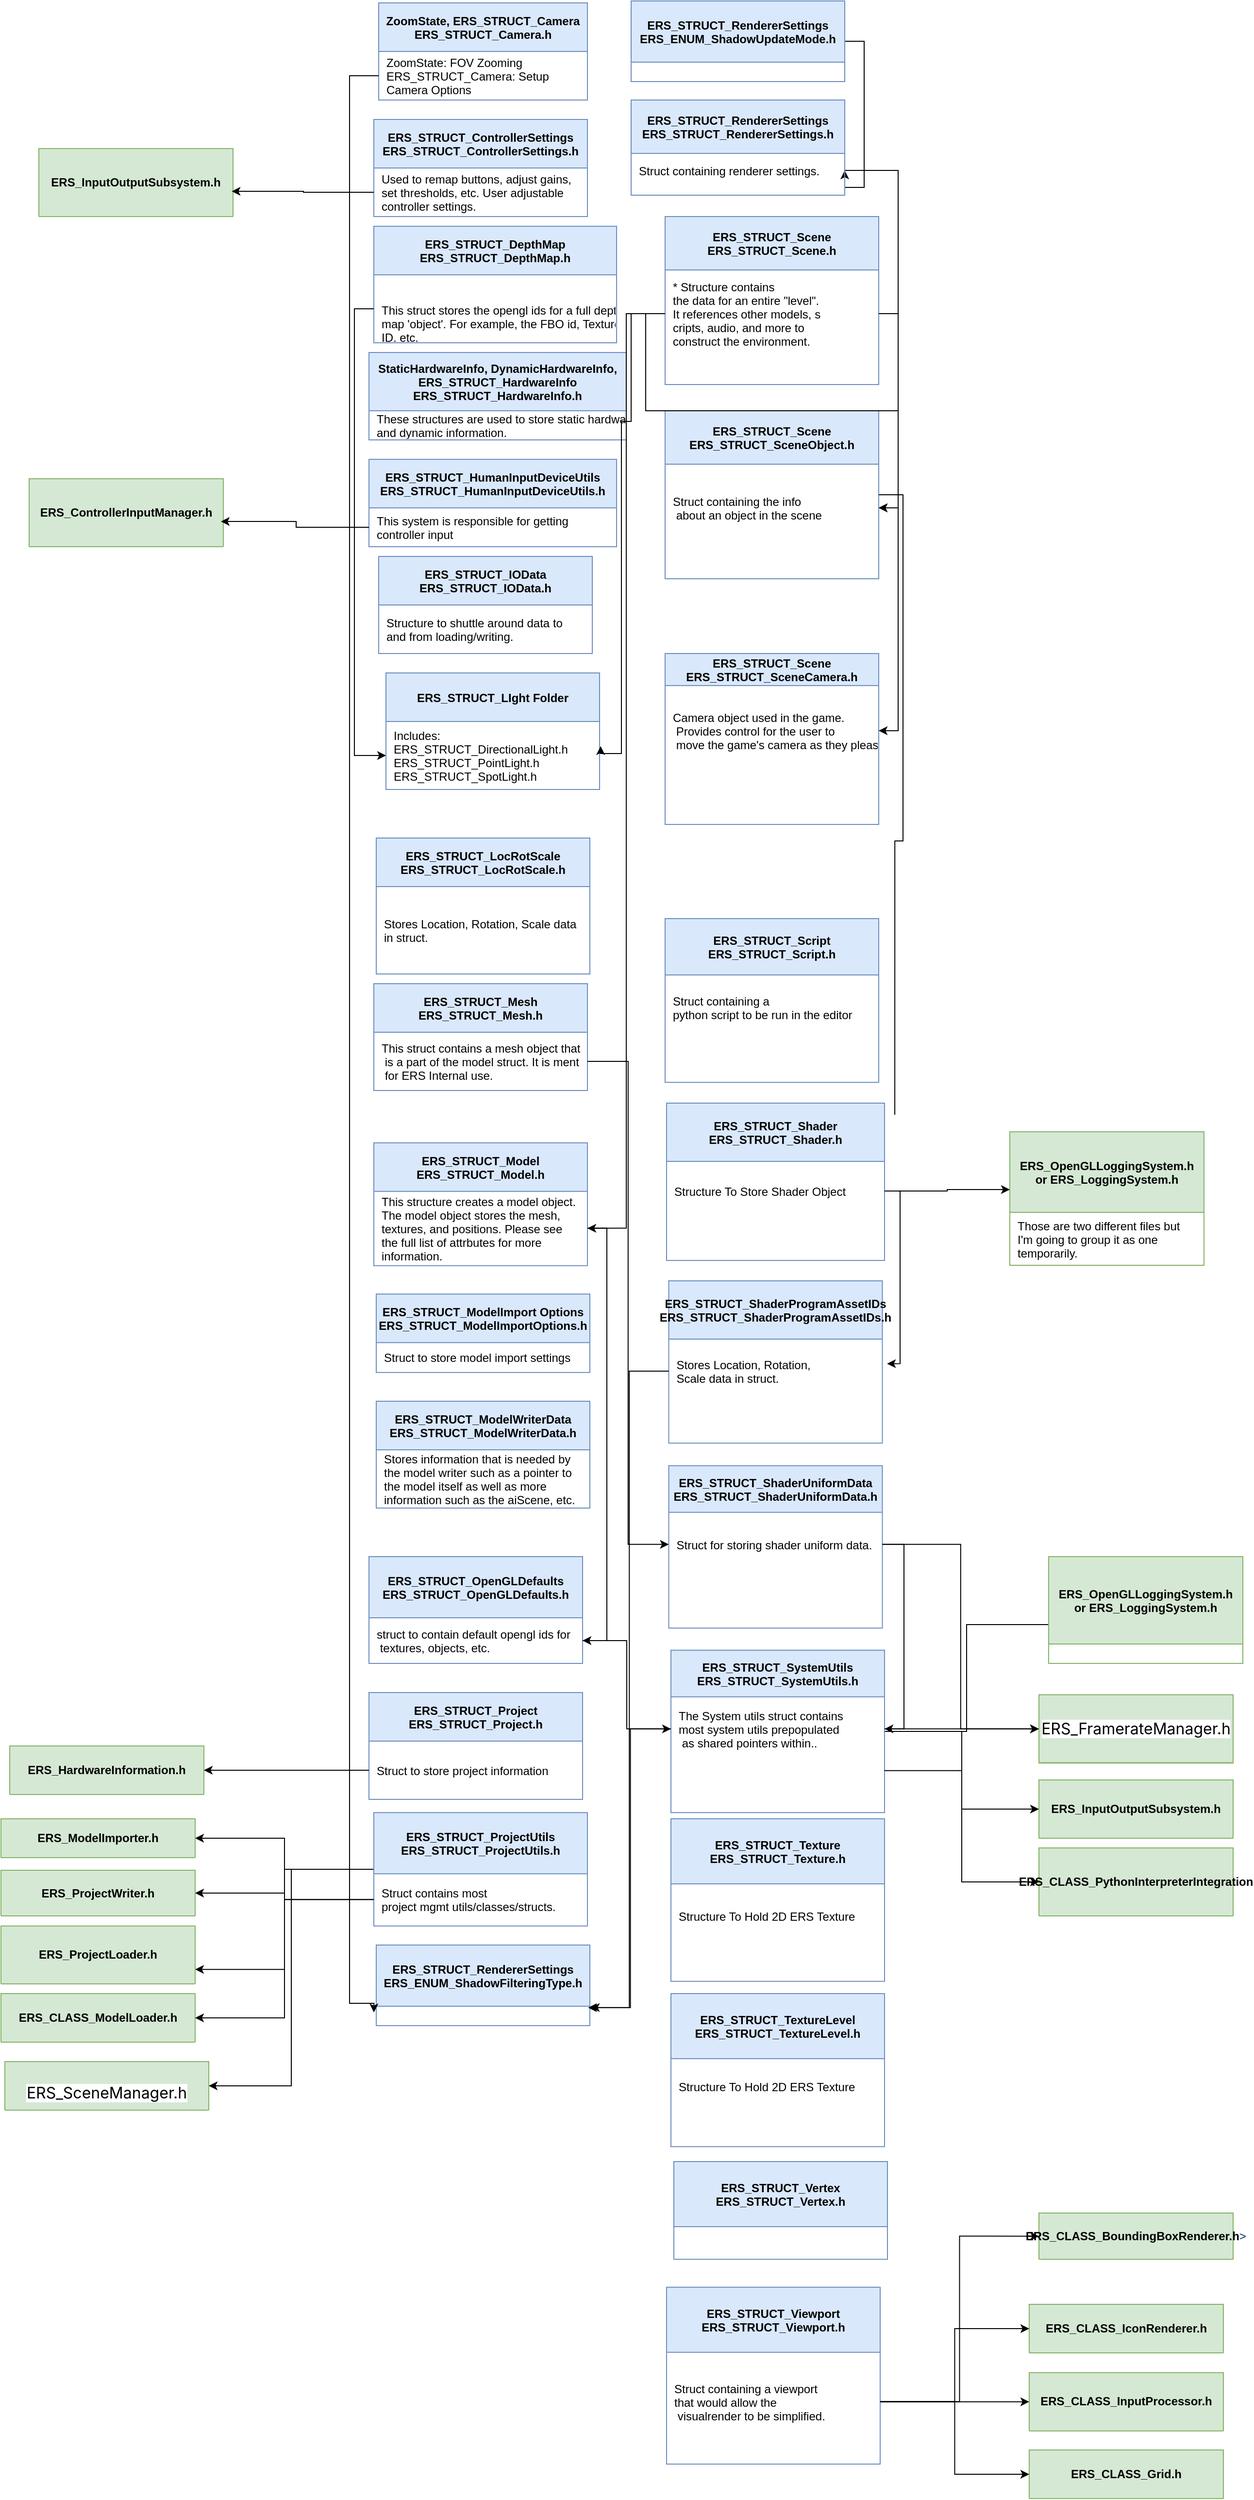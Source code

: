 <mxfile version="20.8.16" type="device"><diagram name="Page-1" id="VGOJX_Bo0TxKYr5jpKFx"><mxGraphModel dx="1186" dy="1518" grid="1" gridSize="10" guides="1" tooltips="1" connect="1" arrows="1" fold="1" page="1" pageScale="1" pageWidth="850" pageHeight="1100" math="0" shadow="0"><root><mxCell id="0"/><mxCell id="1" parent="0"/><mxCell id="Xf02ba70X_dI8t1nq5EF-1" value="ERS_STRUCT_DepthMap&#10;ERS_STRUCT_DepthMap.h" style="shape=table;startSize=50;container=1;collapsible=1;childLayout=tableLayout;fixedRows=1;rowLines=0;fontStyle=1;align=center;resizeLast=1;fillColor=#dae8fc;strokeColor=#6c8ebf;" vertex="1" parent="1"><mxGeometry x="1905" y="810" width="250" height="120" as="geometry"/></mxCell><mxCell id="Xf02ba70X_dI8t1nq5EF-2" value="" style="shape=partialRectangle;collapsible=0;dropTarget=0;pointerEvents=0;fillColor=none;points=[[0,0.5],[1,0.5]];portConstraint=eastwest;top=0;left=0;right=0;bottom=0;" vertex="1" parent="Xf02ba70X_dI8t1nq5EF-1"><mxGeometry y="50" width="250" height="70" as="geometry"/></mxCell><mxCell id="Xf02ba70X_dI8t1nq5EF-3" value="&#10;&#10;This struct stores the opengl ids for a full depth &#10;map 'object'. For example, the FBO id, Texture &#10;ID, etc. " style="shape=partialRectangle;overflow=hidden;connectable=0;fillColor=none;top=0;left=0;bottom=0;right=0;align=left;spacingLeft=6;" vertex="1" parent="Xf02ba70X_dI8t1nq5EF-2"><mxGeometry width="250" height="70" as="geometry"><mxRectangle width="250" height="70" as="alternateBounds"/></mxGeometry></mxCell><mxCell id="Xf02ba70X_dI8t1nq5EF-4" value="ERS_STRUCT_ControllerSettings&#10;ERS_STRUCT_ControllerSettings.h" style="shape=table;startSize=50;container=1;collapsible=1;childLayout=tableLayout;fixedRows=1;rowLines=0;fontStyle=1;align=center;resizeLast=1;fillColor=#dae8fc;strokeColor=#6c8ebf;" vertex="1" parent="1"><mxGeometry x="1905" y="700" width="220" height="100" as="geometry"/></mxCell><mxCell id="Xf02ba70X_dI8t1nq5EF-5" value="" style="shape=partialRectangle;collapsible=0;dropTarget=0;pointerEvents=0;fillColor=none;points=[[0,0.5],[1,0.5]];portConstraint=eastwest;top=0;left=0;right=0;bottom=0;" vertex="1" parent="Xf02ba70X_dI8t1nq5EF-4"><mxGeometry y="50" width="220" height="50" as="geometry"/></mxCell><mxCell id="Xf02ba70X_dI8t1nq5EF-6" value="Used to remap buttons, adjust gains, &#10;set thresholds, etc. User adjustable &#10;controller settings." style="shape=partialRectangle;overflow=hidden;connectable=0;fillColor=none;top=0;left=0;bottom=0;right=0;align=left;spacingLeft=6;" vertex="1" parent="Xf02ba70X_dI8t1nq5EF-5"><mxGeometry width="220" height="50" as="geometry"><mxRectangle width="220" height="50" as="alternateBounds"/></mxGeometry></mxCell><mxCell id="Xf02ba70X_dI8t1nq5EF-7" value="ZoomState, ERS_STRUCT_Camera&#10;ERS_STRUCT_Camera.h" style="shape=table;startSize=50;container=1;collapsible=1;childLayout=tableLayout;fixedRows=1;rowLines=0;fontStyle=1;align=center;resizeLast=1;fillColor=#dae8fc;strokeColor=#6c8ebf;" vertex="1" parent="1"><mxGeometry x="1910" y="580" width="215" height="100" as="geometry"/></mxCell><mxCell id="Xf02ba70X_dI8t1nq5EF-8" value="" style="shape=partialRectangle;collapsible=0;dropTarget=0;pointerEvents=0;fillColor=none;points=[[0,0.5],[1,0.5]];portConstraint=eastwest;top=0;left=0;right=0;bottom=0;" vertex="1" parent="Xf02ba70X_dI8t1nq5EF-7"><mxGeometry y="50" width="215" height="50" as="geometry"/></mxCell><mxCell id="Xf02ba70X_dI8t1nq5EF-9" value="ZoomState: FOV Zooming&#10;ERS_STRUCT_Camera: Setup &#10;Camera Options" style="shape=partialRectangle;overflow=hidden;connectable=0;fillColor=none;top=0;left=0;bottom=0;right=0;align=left;spacingLeft=6;" vertex="1" parent="Xf02ba70X_dI8t1nq5EF-8"><mxGeometry width="215" height="50" as="geometry"><mxRectangle width="215" height="50" as="alternateBounds"/></mxGeometry></mxCell><mxCell id="Xf02ba70X_dI8t1nq5EF-10" value="StaticHardwareInfo, DynamicHardwareInfo, &#10;ERS_STRUCT_HardwareInfo&#10;ERS_STRUCT_HardwareInfo.h" style="shape=table;startSize=60;container=1;collapsible=1;childLayout=tableLayout;fixedRows=1;rowLines=0;fontStyle=1;align=center;resizeLast=1;fillColor=#dae8fc;strokeColor=#6c8ebf;" vertex="1" parent="1"><mxGeometry x="1900" y="940" width="265" height="90" as="geometry"/></mxCell><mxCell id="Xf02ba70X_dI8t1nq5EF-11" value="" style="shape=partialRectangle;collapsible=0;dropTarget=0;pointerEvents=0;fillColor=none;points=[[0,0.5],[1,0.5]];portConstraint=eastwest;top=0;left=0;right=0;bottom=0;" vertex="1" parent="Xf02ba70X_dI8t1nq5EF-10"><mxGeometry y="60" width="265" height="30" as="geometry"/></mxCell><mxCell id="Xf02ba70X_dI8t1nq5EF-12" value="These structures are used to store static hardware &#10;and dynamic information." style="shape=partialRectangle;overflow=hidden;connectable=0;fillColor=none;top=0;left=0;bottom=0;right=0;align=left;spacingLeft=6;" vertex="1" parent="Xf02ba70X_dI8t1nq5EF-11"><mxGeometry width="265" height="30" as="geometry"><mxRectangle width="265" height="30" as="alternateBounds"/></mxGeometry></mxCell><mxCell id="Xf02ba70X_dI8t1nq5EF-13" value="ERS_STRUCT_HumanInputDeviceUtils&#10;ERS_STRUCT_HumanInputDeviceUtils.h" style="shape=table;startSize=50;container=1;collapsible=1;childLayout=tableLayout;fixedRows=1;rowLines=0;fontStyle=1;align=center;resizeLast=1;fillColor=#dae8fc;strokeColor=#6c8ebf;" vertex="1" parent="1"><mxGeometry x="1900" y="1050" width="255" height="90" as="geometry"/></mxCell><mxCell id="Xf02ba70X_dI8t1nq5EF-14" value="" style="shape=partialRectangle;collapsible=0;dropTarget=0;pointerEvents=0;fillColor=none;points=[[0,0.5],[1,0.5]];portConstraint=eastwest;top=0;left=0;right=0;bottom=0;" vertex="1" parent="Xf02ba70X_dI8t1nq5EF-13"><mxGeometry y="50" width="255" height="40" as="geometry"/></mxCell><mxCell id="Xf02ba70X_dI8t1nq5EF-15" value="This system is responsible for getting &#10;controller input" style="shape=partialRectangle;overflow=hidden;connectable=0;fillColor=none;top=0;left=0;bottom=0;right=0;align=left;spacingLeft=6;" vertex="1" parent="Xf02ba70X_dI8t1nq5EF-14"><mxGeometry width="255" height="40" as="geometry"><mxRectangle width="255" height="40" as="alternateBounds"/></mxGeometry></mxCell><mxCell id="Xf02ba70X_dI8t1nq5EF-16" value="ERS_STRUCT_IOData&#10;ERS_STRUCT_IOData.h" style="shape=table;startSize=50;container=1;collapsible=1;childLayout=tableLayout;fixedRows=1;rowLines=0;fontStyle=1;align=center;resizeLast=1;fillColor=#dae8fc;strokeColor=#6c8ebf;" vertex="1" parent="1"><mxGeometry x="1910" y="1150" width="220" height="100" as="geometry"/></mxCell><mxCell id="Xf02ba70X_dI8t1nq5EF-17" value="" style="shape=partialRectangle;collapsible=0;dropTarget=0;pointerEvents=0;fillColor=none;points=[[0,0.5],[1,0.5]];portConstraint=eastwest;top=0;left=0;right=0;bottom=0;" vertex="1" parent="Xf02ba70X_dI8t1nq5EF-16"><mxGeometry y="50" width="220" height="50" as="geometry"/></mxCell><mxCell id="Xf02ba70X_dI8t1nq5EF-18" value="Structure to shuttle around data to &#10;and from loading/writing." style="shape=partialRectangle;overflow=hidden;connectable=0;fillColor=none;top=0;left=0;bottom=0;right=0;align=left;spacingLeft=6;" vertex="1" parent="Xf02ba70X_dI8t1nq5EF-17"><mxGeometry width="220" height="50" as="geometry"><mxRectangle width="220" height="50" as="alternateBounds"/></mxGeometry></mxCell><mxCell id="Xf02ba70X_dI8t1nq5EF-19" value="ERS_STRUCT_LIght Folder" style="shape=table;startSize=50;container=1;collapsible=1;childLayout=tableLayout;fixedRows=1;rowLines=0;fontStyle=1;align=center;resizeLast=1;fillColor=#dae8fc;strokeColor=#6c8ebf;" vertex="1" parent="1"><mxGeometry x="1917.5" y="1270" width="220" height="120" as="geometry"/></mxCell><mxCell id="Xf02ba70X_dI8t1nq5EF-20" value="" style="shape=partialRectangle;collapsible=0;dropTarget=0;pointerEvents=0;fillColor=none;points=[[0,0.5],[1,0.5]];portConstraint=eastwest;top=0;left=0;right=0;bottom=0;" vertex="1" parent="Xf02ba70X_dI8t1nq5EF-19"><mxGeometry y="50" width="220" height="70" as="geometry"/></mxCell><mxCell id="Xf02ba70X_dI8t1nq5EF-21" value="Includes:&#10;ERS_STRUCT_DirectionalLight.h&#10;ERS_STRUCT_PointLight.h&#10;ERS_STRUCT_SpotLight.h" style="shape=partialRectangle;overflow=hidden;connectable=0;fillColor=none;top=0;left=0;bottom=0;right=0;align=left;spacingLeft=6;" vertex="1" parent="Xf02ba70X_dI8t1nq5EF-20"><mxGeometry width="220" height="70" as="geometry"><mxRectangle width="220" height="70" as="alternateBounds"/></mxGeometry></mxCell><mxCell id="Xf02ba70X_dI8t1nq5EF-22" value="ERS_STRUCT_LocRotScale&#10;ERS_STRUCT_LocRotScale.h" style="shape=table;startSize=50;container=1;collapsible=1;childLayout=tableLayout;fixedRows=1;rowLines=0;fontStyle=1;align=center;resizeLast=1;fillColor=#dae8fc;strokeColor=#6c8ebf;" vertex="1" parent="1"><mxGeometry x="1907.5" y="1440" width="220" height="140" as="geometry"/></mxCell><mxCell id="Xf02ba70X_dI8t1nq5EF-23" value="" style="shape=partialRectangle;collapsible=0;dropTarget=0;pointerEvents=0;fillColor=none;points=[[0,0.5],[1,0.5]];portConstraint=eastwest;top=0;left=0;right=0;bottom=0;" vertex="1" parent="Xf02ba70X_dI8t1nq5EF-22"><mxGeometry y="50" width="220" height="90" as="geometry"/></mxCell><mxCell id="Xf02ba70X_dI8t1nq5EF-24" value="Stores Location, Rotation, Scale data &#10;in struct." style="shape=partialRectangle;overflow=hidden;connectable=0;fillColor=none;top=0;left=0;bottom=0;right=0;align=left;spacingLeft=6;" vertex="1" parent="Xf02ba70X_dI8t1nq5EF-23"><mxGeometry width="220" height="90" as="geometry"><mxRectangle width="220" height="90" as="alternateBounds"/></mxGeometry></mxCell><mxCell id="Xf02ba70X_dI8t1nq5EF-25" value="ERS_STRUCT_Mesh&#10;ERS_STRUCT_Mesh.h" style="shape=table;startSize=50;container=1;collapsible=1;childLayout=tableLayout;fixedRows=1;rowLines=0;fontStyle=1;align=center;resizeLast=1;fillColor=#dae8fc;strokeColor=#6c8ebf;" vertex="1" parent="1"><mxGeometry x="1905" y="1590" width="220" height="110" as="geometry"/></mxCell><mxCell id="Xf02ba70X_dI8t1nq5EF-26" value="" style="shape=partialRectangle;collapsible=0;dropTarget=0;pointerEvents=0;fillColor=none;points=[[0,0.5],[1,0.5]];portConstraint=eastwest;top=0;left=0;right=0;bottom=0;" vertex="1" parent="Xf02ba70X_dI8t1nq5EF-25"><mxGeometry y="50" width="220" height="60" as="geometry"/></mxCell><mxCell id="Xf02ba70X_dI8t1nq5EF-27" value="This struct contains a mesh object that&#10; is a part of the model struct. It is ment&#10; for ERS Internal use." style="shape=partialRectangle;overflow=hidden;connectable=0;fillColor=none;top=0;left=0;bottom=0;right=0;align=left;spacingLeft=6;" vertex="1" parent="Xf02ba70X_dI8t1nq5EF-26"><mxGeometry width="220" height="60" as="geometry"><mxRectangle width="220" height="60" as="alternateBounds"/></mxGeometry></mxCell><mxCell id="Xf02ba70X_dI8t1nq5EF-28" value="ERS_STRUCT_Model&#10;ERS_STRUCT_Model.h" style="shape=table;startSize=50;container=1;collapsible=1;childLayout=tableLayout;fixedRows=1;rowLines=0;fontStyle=1;align=center;resizeLast=1;fillColor=#dae8fc;strokeColor=#6c8ebf;" vertex="1" parent="1"><mxGeometry x="1905" y="1753.83" width="220" height="126.507" as="geometry"/></mxCell><mxCell id="Xf02ba70X_dI8t1nq5EF-29" value="" style="shape=partialRectangle;collapsible=0;dropTarget=0;pointerEvents=0;fillColor=none;points=[[0,0.5],[1,0.5]];portConstraint=eastwest;top=0;left=0;right=0;bottom=0;" vertex="1" parent="Xf02ba70X_dI8t1nq5EF-28"><mxGeometry y="50" width="220" height="76" as="geometry"/></mxCell><mxCell id="Xf02ba70X_dI8t1nq5EF-30" value="This structure creates a model object. &#10;The model object stores the mesh, &#10;textures, and positions. Please see &#10;the full list of attrbutes for more &#10;information." style="shape=partialRectangle;overflow=hidden;connectable=0;fillColor=none;top=0;left=0;bottom=0;right=0;align=left;spacingLeft=6;" vertex="1" parent="Xf02ba70X_dI8t1nq5EF-29"><mxGeometry width="220" height="76" as="geometry"><mxRectangle width="220" height="76" as="alternateBounds"/></mxGeometry></mxCell><mxCell id="Xf02ba70X_dI8t1nq5EF-31" value="ERS_STRUCT_ModelImport Options&#10;ERS_STRUCT_ModelImportOptions.h" style="shape=table;startSize=50;container=1;collapsible=1;childLayout=tableLayout;fixedRows=1;rowLines=0;fontStyle=1;align=center;resizeLast=1;fillColor=#dae8fc;strokeColor=#6c8ebf;" vertex="1" parent="1"><mxGeometry x="1907.5" y="1909.58" width="220" height="80.84" as="geometry"/></mxCell><mxCell id="Xf02ba70X_dI8t1nq5EF-32" value="" style="shape=partialRectangle;collapsible=0;dropTarget=0;pointerEvents=0;fillColor=none;points=[[0,0.5],[1,0.5]];portConstraint=eastwest;top=0;left=0;right=0;bottom=0;" vertex="1" parent="Xf02ba70X_dI8t1nq5EF-31"><mxGeometry y="50" width="220" height="30" as="geometry"/></mxCell><mxCell id="Xf02ba70X_dI8t1nq5EF-33" value="Struct to store model import settings" style="shape=partialRectangle;overflow=hidden;connectable=0;fillColor=none;top=0;left=0;bottom=0;right=0;align=left;spacingLeft=6;" vertex="1" parent="Xf02ba70X_dI8t1nq5EF-32"><mxGeometry width="220" height="30" as="geometry"><mxRectangle width="220" height="30" as="alternateBounds"/></mxGeometry></mxCell><mxCell id="Xf02ba70X_dI8t1nq5EF-34" value="ERS_STRUCT_ModelWriterData&#10;ERS_STRUCT_ModelWriterData.h" style="shape=table;startSize=50;container=1;collapsible=1;childLayout=tableLayout;fixedRows=1;rowLines=0;fontStyle=1;align=center;resizeLast=1;fillColor=#dae8fc;strokeColor=#6c8ebf;" vertex="1" parent="1"><mxGeometry x="1907.5" y="2020" width="220" height="110" as="geometry"/></mxCell><mxCell id="Xf02ba70X_dI8t1nq5EF-35" value="" style="shape=partialRectangle;collapsible=0;dropTarget=0;pointerEvents=0;fillColor=none;points=[[0,0.5],[1,0.5]];portConstraint=eastwest;top=0;left=0;right=0;bottom=0;" vertex="1" parent="Xf02ba70X_dI8t1nq5EF-34"><mxGeometry y="50" width="220" height="60" as="geometry"/></mxCell><mxCell id="Xf02ba70X_dI8t1nq5EF-36" value="Stores information that is needed by &#10;the model writer such as a pointer to &#10;the model itself as well as more &#10;information such as the aiScene, etc." style="shape=partialRectangle;overflow=hidden;connectable=0;fillColor=none;top=0;left=0;bottom=0;right=0;align=left;spacingLeft=6;" vertex="1" parent="Xf02ba70X_dI8t1nq5EF-35"><mxGeometry width="220" height="60" as="geometry"><mxRectangle width="220" height="60" as="alternateBounds"/></mxGeometry></mxCell><mxCell id="Xf02ba70X_dI8t1nq5EF-37" value="ERS_STRUCT_OpenGLDefaults&#10;ERS_STRUCT_OpenGLDefaults.h" style="shape=table;startSize=63;container=1;collapsible=1;childLayout=tableLayout;fixedRows=1;rowLines=0;fontStyle=1;align=center;resizeLast=1;fillColor=#dae8fc;strokeColor=#6c8ebf;" vertex="1" parent="1"><mxGeometry x="1900" y="2180" width="220" height="110" as="geometry"/></mxCell><mxCell id="Xf02ba70X_dI8t1nq5EF-38" value="" style="shape=partialRectangle;collapsible=0;dropTarget=0;pointerEvents=0;fillColor=none;points=[[0,0.5],[1,0.5]];portConstraint=eastwest;top=0;left=0;right=0;bottom=0;" vertex="1" parent="Xf02ba70X_dI8t1nq5EF-37"><mxGeometry y="63" width="220" height="47" as="geometry"/></mxCell><mxCell id="Xf02ba70X_dI8t1nq5EF-39" value="struct to contain default opengl ids for&#10; textures, objects, etc." style="shape=partialRectangle;overflow=hidden;connectable=0;fillColor=none;top=0;left=0;bottom=0;right=0;align=left;spacingLeft=6;" vertex="1" parent="Xf02ba70X_dI8t1nq5EF-38"><mxGeometry width="220" height="47" as="geometry"><mxRectangle width="220" height="47" as="alternateBounds"/></mxGeometry></mxCell><mxCell id="Xf02ba70X_dI8t1nq5EF-40" value="ERS_STRUCT_Project&#10;ERS_STRUCT_Project.h" style="shape=table;startSize=50;container=1;collapsible=1;childLayout=tableLayout;fixedRows=1;rowLines=0;fontStyle=1;align=center;resizeLast=1;fillColor=#dae8fc;strokeColor=#6c8ebf;" vertex="1" parent="1"><mxGeometry x="1900" y="2320" width="220" height="110" as="geometry"/></mxCell><mxCell id="Xf02ba70X_dI8t1nq5EF-41" value="" style="shape=partialRectangle;collapsible=0;dropTarget=0;pointerEvents=0;fillColor=none;points=[[0,0.5],[1,0.5]];portConstraint=eastwest;top=0;left=0;right=0;bottom=0;" vertex="1" parent="Xf02ba70X_dI8t1nq5EF-40"><mxGeometry y="50" width="220" height="60" as="geometry"/></mxCell><mxCell id="Xf02ba70X_dI8t1nq5EF-42" value="Struct to store project information" style="shape=partialRectangle;overflow=hidden;connectable=0;fillColor=none;top=0;left=0;bottom=0;right=0;align=left;spacingLeft=6;" vertex="1" parent="Xf02ba70X_dI8t1nq5EF-41"><mxGeometry width="220" height="60" as="geometry"><mxRectangle width="220" height="60" as="alternateBounds"/></mxGeometry></mxCell><mxCell id="Xf02ba70X_dI8t1nq5EF-165" style="edgeStyle=orthogonalEdgeStyle;rounded=0;orthogonalLoop=1;jettySize=auto;html=1;entryX=1;entryY=0.5;entryDx=0;entryDy=0;" edge="1" parent="1" source="Xf02ba70X_dI8t1nq5EF-46" target="Xf02ba70X_dI8t1nq5EF-164"><mxGeometry relative="1" as="geometry"/></mxCell><mxCell id="Xf02ba70X_dI8t1nq5EF-177" style="edgeStyle=orthogonalEdgeStyle;rounded=0;orthogonalLoop=1;jettySize=auto;html=1;entryX=1;entryY=0.75;entryDx=0;entryDy=0;" edge="1" parent="1" source="Xf02ba70X_dI8t1nq5EF-46" target="Xf02ba70X_dI8t1nq5EF-176"><mxGeometry relative="1" as="geometry"/></mxCell><mxCell id="Xf02ba70X_dI8t1nq5EF-185" style="edgeStyle=orthogonalEdgeStyle;rounded=0;orthogonalLoop=1;jettySize=auto;html=1;entryX=1;entryY=0.5;entryDx=0;entryDy=0;" edge="1" parent="1" source="Xf02ba70X_dI8t1nq5EF-46" target="Xf02ba70X_dI8t1nq5EF-184"><mxGeometry relative="1" as="geometry"/></mxCell><mxCell id="Xf02ba70X_dI8t1nq5EF-46" value="ERS_STRUCT_ProjectUtils&#10;ERS_STRUCT_ProjectUtils.h" style="shape=table;startSize=63;container=1;collapsible=1;childLayout=tableLayout;fixedRows=1;rowLines=0;fontStyle=1;align=center;resizeLast=1;fillColor=#dae8fc;strokeColor=#6c8ebf;" vertex="1" parent="1"><mxGeometry x="1905" y="2443.59" width="220" height="116.82" as="geometry"/></mxCell><mxCell id="Xf02ba70X_dI8t1nq5EF-47" value="" style="shape=partialRectangle;collapsible=0;dropTarget=0;pointerEvents=0;fillColor=none;points=[[0,0.5],[1,0.5]];portConstraint=eastwest;top=0;left=0;right=0;bottom=0;" vertex="1" parent="Xf02ba70X_dI8t1nq5EF-46"><mxGeometry y="63" width="220" height="53" as="geometry"/></mxCell><mxCell id="Xf02ba70X_dI8t1nq5EF-48" value="Struct contains most &#10;project mgmt utils/classes/structs." style="shape=partialRectangle;overflow=hidden;connectable=0;fillColor=none;top=0;left=0;bottom=0;right=0;align=left;spacingLeft=6;" vertex="1" parent="Xf02ba70X_dI8t1nq5EF-47"><mxGeometry width="220" height="53" as="geometry"><mxRectangle width="220" height="53" as="alternateBounds"/></mxGeometry></mxCell><mxCell id="Xf02ba70X_dI8t1nq5EF-49" value="ERS_STRUCT_RendererSettings&#10;ERS_ENUM_ShadowFilteringType.h" style="shape=table;startSize=63;container=1;collapsible=1;childLayout=tableLayout;fixedRows=1;rowLines=0;fontStyle=1;align=center;resizeLast=1;fillColor=#dae8fc;strokeColor=#6c8ebf;" vertex="1" parent="1"><mxGeometry x="1907.5" y="2580" width="220" height="83" as="geometry"/></mxCell><mxCell id="Xf02ba70X_dI8t1nq5EF-50" value="" style="shape=partialRectangle;collapsible=0;dropTarget=0;pointerEvents=0;fillColor=none;points=[[0,0.5],[1,0.5]];portConstraint=eastwest;top=0;left=0;right=0;bottom=0;" vertex="1" parent="Xf02ba70X_dI8t1nq5EF-49"><mxGeometry y="63" width="220" height="20" as="geometry"/></mxCell><mxCell id="Xf02ba70X_dI8t1nq5EF-51" value="" style="shape=partialRectangle;overflow=hidden;connectable=0;fillColor=none;top=0;left=0;bottom=0;right=0;align=left;spacingLeft=6;" vertex="1" parent="Xf02ba70X_dI8t1nq5EF-50"><mxGeometry width="220" height="20" as="geometry"><mxRectangle width="220" height="20" as="alternateBounds"/></mxGeometry></mxCell><mxCell id="Xf02ba70X_dI8t1nq5EF-141" style="edgeStyle=orthogonalEdgeStyle;rounded=0;orthogonalLoop=1;jettySize=auto;html=1;entryX=1;entryY=0.5;entryDx=0;entryDy=0;" edge="1" parent="1" source="Xf02ba70X_dI8t1nq5EF-52" target="Xf02ba70X_dI8t1nq5EF-58"><mxGeometry relative="1" as="geometry"><Array as="points"><mxPoint x="2410" y="620"/><mxPoint x="2410" y="770"/><mxPoint x="2390" y="770"/></Array></mxGeometry></mxCell><mxCell id="Xf02ba70X_dI8t1nq5EF-52" value="ERS_STRUCT_RendererSettings&#10;ERS_ENUM_ShadowUpdateMode.h" style="shape=table;startSize=63;container=1;collapsible=1;childLayout=tableLayout;fixedRows=1;rowLines=0;fontStyle=1;align=center;resizeLast=1;fillColor=#dae8fc;strokeColor=#6c8ebf;" vertex="1" parent="1"><mxGeometry x="2170" y="578" width="220" height="83" as="geometry"/></mxCell><mxCell id="Xf02ba70X_dI8t1nq5EF-53" value="" style="shape=partialRectangle;collapsible=0;dropTarget=0;pointerEvents=0;fillColor=none;points=[[0,0.5],[1,0.5]];portConstraint=eastwest;top=0;left=0;right=0;bottom=0;" vertex="1" parent="Xf02ba70X_dI8t1nq5EF-52"><mxGeometry y="63" width="220" height="20" as="geometry"/></mxCell><mxCell id="Xf02ba70X_dI8t1nq5EF-54" value="" style="shape=partialRectangle;overflow=hidden;connectable=0;fillColor=none;top=0;left=0;bottom=0;right=0;align=left;spacingLeft=6;" vertex="1" parent="Xf02ba70X_dI8t1nq5EF-53"><mxGeometry width="220" height="20" as="geometry"><mxRectangle width="220" height="20" as="alternateBounds"/></mxGeometry></mxCell><mxCell id="Xf02ba70X_dI8t1nq5EF-57" value="ERS_STRUCT_RendererSettings&#10;ERS_STRUCT_RendererSettings.h" style="shape=table;startSize=55;container=1;collapsible=1;childLayout=tableLayout;fixedRows=1;rowLines=0;fontStyle=1;align=center;resizeLast=1;fillColor=#dae8fc;strokeColor=#6c8ebf;" vertex="1" parent="1"><mxGeometry x="2170" y="680" width="220" height="98" as="geometry"/></mxCell><mxCell id="Xf02ba70X_dI8t1nq5EF-58" value="" style="shape=partialRectangle;collapsible=0;dropTarget=0;pointerEvents=0;fillColor=none;points=[[0,0.5],[1,0.5]];portConstraint=eastwest;top=0;left=0;right=0;bottom=0;" vertex="1" parent="Xf02ba70X_dI8t1nq5EF-57"><mxGeometry y="55" width="220" height="35" as="geometry"/></mxCell><mxCell id="Xf02ba70X_dI8t1nq5EF-59" value="Struct containing renderer settings." style="shape=partialRectangle;overflow=hidden;connectable=0;fillColor=none;top=0;left=0;bottom=0;right=0;align=left;spacingLeft=6;" vertex="1" parent="Xf02ba70X_dI8t1nq5EF-58"><mxGeometry width="220" height="35" as="geometry"><mxRectangle width="220" height="35" as="alternateBounds"/></mxGeometry></mxCell><mxCell id="Xf02ba70X_dI8t1nq5EF-60" value="ERS_STRUCT_Scene&#10;ERS_STRUCT_Scene.h" style="shape=table;startSize=55;container=1;collapsible=1;childLayout=tableLayout;fixedRows=1;rowLines=0;fontStyle=1;align=center;resizeLast=1;fillColor=#dae8fc;strokeColor=#6c8ebf;" vertex="1" parent="1"><mxGeometry x="2205" y="800" width="220" height="173" as="geometry"/></mxCell><mxCell id="Xf02ba70X_dI8t1nq5EF-61" value="" style="shape=partialRectangle;collapsible=0;dropTarget=0;pointerEvents=0;fillColor=none;points=[[0,0.5],[1,0.5]];portConstraint=eastwest;top=0;left=0;right=0;bottom=0;" vertex="1" parent="Xf02ba70X_dI8t1nq5EF-60"><mxGeometry y="55" width="220" height="90" as="geometry"/></mxCell><mxCell id="Xf02ba70X_dI8t1nq5EF-62" value=" * Structure contains &#10;the data for an entire &quot;level&quot;. &#10;It references other models, s&#10;cripts, audio, and more to &#10;construct the environment." style="shape=partialRectangle;overflow=hidden;connectable=0;fillColor=none;top=0;left=0;bottom=0;right=0;align=left;spacingLeft=6;" vertex="1" parent="Xf02ba70X_dI8t1nq5EF-61"><mxGeometry width="220" height="90" as="geometry"><mxRectangle width="220" height="90" as="alternateBounds"/></mxGeometry></mxCell><mxCell id="Xf02ba70X_dI8t1nq5EF-63" value="" style="shape=partialRectangle;collapsible=0;dropTarget=0;pointerEvents=0;fillColor=none;points=[[0,0.5],[1,0.5]];portConstraint=eastwest;top=0;left=0;right=0;bottom=0;" vertex="1" parent="Xf02ba70X_dI8t1nq5EF-60"><mxGeometry y="145" width="220" height="20" as="geometry"/></mxCell><mxCell id="Xf02ba70X_dI8t1nq5EF-64" value="" style="shape=partialRectangle;overflow=hidden;connectable=0;fillColor=none;top=0;left=0;bottom=0;right=0;align=left;spacingLeft=6;" vertex="1" parent="Xf02ba70X_dI8t1nq5EF-63"><mxGeometry width="220" height="20" as="geometry"><mxRectangle width="220" height="20" as="alternateBounds"/></mxGeometry></mxCell><mxCell id="Xf02ba70X_dI8t1nq5EF-65" style="edgeStyle=orthogonalEdgeStyle;rounded=0;orthogonalLoop=1;jettySize=auto;html=1;entryX=1;entryY=0.5;entryDx=0;entryDy=0;" edge="1" parent="1" source="Xf02ba70X_dI8t1nq5EF-61" target="Xf02ba70X_dI8t1nq5EF-29"><mxGeometry relative="1" as="geometry"/></mxCell><mxCell id="Xf02ba70X_dI8t1nq5EF-66" style="edgeStyle=orthogonalEdgeStyle;rounded=0;orthogonalLoop=1;jettySize=auto;html=1;entryX=1.005;entryY=0.363;entryDx=0;entryDy=0;entryPerimeter=0;" edge="1" parent="1" source="Xf02ba70X_dI8t1nq5EF-61" target="Xf02ba70X_dI8t1nq5EF-20"><mxGeometry relative="1" as="geometry"><Array as="points"><mxPoint x="2170" y="900"/><mxPoint x="2170" y="1011"/><mxPoint x="2160" y="1011"/><mxPoint x="2160" y="1353"/><mxPoint x="2139" y="1353"/></Array></mxGeometry></mxCell><mxCell id="Xf02ba70X_dI8t1nq5EF-68" value="ERS_STRUCT_Scene&#10;ERS_STRUCT_SceneObject.h" style="shape=table;startSize=55;container=1;collapsible=1;childLayout=tableLayout;fixedRows=1;rowLines=0;fontStyle=1;align=center;resizeLast=1;fillColor=#dae8fc;strokeColor=#6c8ebf;" vertex="1" parent="1"><mxGeometry x="2205" y="1000" width="220" height="173" as="geometry"/></mxCell><mxCell id="Xf02ba70X_dI8t1nq5EF-69" value="" style="shape=partialRectangle;collapsible=0;dropTarget=0;pointerEvents=0;fillColor=none;points=[[0,0.5],[1,0.5]];portConstraint=eastwest;top=0;left=0;right=0;bottom=0;" vertex="1" parent="Xf02ba70X_dI8t1nq5EF-68"><mxGeometry y="55" width="220" height="90" as="geometry"/></mxCell><mxCell id="Xf02ba70X_dI8t1nq5EF-70" value="Struct containing the info&#10; about an object in the scene" style="shape=partialRectangle;overflow=hidden;connectable=0;fillColor=none;top=0;left=0;bottom=0;right=0;align=left;spacingLeft=6;" vertex="1" parent="Xf02ba70X_dI8t1nq5EF-69"><mxGeometry width="220" height="90" as="geometry"><mxRectangle width="220" height="90" as="alternateBounds"/></mxGeometry></mxCell><mxCell id="Xf02ba70X_dI8t1nq5EF-71" value="" style="shape=partialRectangle;collapsible=0;dropTarget=0;pointerEvents=0;fillColor=none;points=[[0,0.5],[1,0.5]];portConstraint=eastwest;top=0;left=0;right=0;bottom=0;" vertex="1" parent="Xf02ba70X_dI8t1nq5EF-68"><mxGeometry y="145" width="220" height="20" as="geometry"/></mxCell><mxCell id="Xf02ba70X_dI8t1nq5EF-72" value="" style="shape=partialRectangle;overflow=hidden;connectable=0;fillColor=none;top=0;left=0;bottom=0;right=0;align=left;spacingLeft=6;" vertex="1" parent="Xf02ba70X_dI8t1nq5EF-71"><mxGeometry width="220" height="20" as="geometry"><mxRectangle width="220" height="20" as="alternateBounds"/></mxGeometry></mxCell><mxCell id="Xf02ba70X_dI8t1nq5EF-73" style="edgeStyle=orthogonalEdgeStyle;rounded=0;orthogonalLoop=1;jettySize=auto;html=1;entryX=1;entryY=0.5;entryDx=0;entryDy=0;" edge="1" parent="1" source="Xf02ba70X_dI8t1nq5EF-61" target="Xf02ba70X_dI8t1nq5EF-69"><mxGeometry relative="1" as="geometry"/></mxCell><mxCell id="Xf02ba70X_dI8t1nq5EF-74" value="ERS_STRUCT_Scene&#10;ERS_STRUCT_SceneCamera.h" style="shape=table;startSize=33;container=1;collapsible=1;childLayout=tableLayout;fixedRows=1;rowLines=0;fontStyle=1;align=center;resizeLast=1;fillColor=#dae8fc;strokeColor=#6c8ebf;" vertex="1" parent="1"><mxGeometry x="2205" y="1250" width="220" height="176.0" as="geometry"/></mxCell><mxCell id="Xf02ba70X_dI8t1nq5EF-75" value="" style="shape=partialRectangle;collapsible=0;dropTarget=0;pointerEvents=0;fillColor=none;points=[[0,0.5],[1,0.5]];portConstraint=eastwest;top=0;left=0;right=0;bottom=0;" vertex="1" parent="Xf02ba70X_dI8t1nq5EF-74"><mxGeometry y="33" width="220" height="93" as="geometry"/></mxCell><mxCell id="Xf02ba70X_dI8t1nq5EF-76" value="Camera object used in the game.&#10; Provides control for the user to&#10; move the game's camera as they please." style="shape=partialRectangle;overflow=hidden;connectable=0;fillColor=none;top=0;left=0;bottom=0;right=0;align=left;spacingLeft=6;" vertex="1" parent="Xf02ba70X_dI8t1nq5EF-75"><mxGeometry width="220" height="93" as="geometry"><mxRectangle width="220" height="93" as="alternateBounds"/></mxGeometry></mxCell><mxCell id="Xf02ba70X_dI8t1nq5EF-77" value="" style="shape=partialRectangle;collapsible=0;dropTarget=0;pointerEvents=0;fillColor=none;points=[[0,0.5],[1,0.5]];portConstraint=eastwest;top=0;left=0;right=0;bottom=0;" vertex="1" parent="Xf02ba70X_dI8t1nq5EF-74"><mxGeometry y="126" width="220" height="20" as="geometry"/></mxCell><mxCell id="Xf02ba70X_dI8t1nq5EF-78" value="" style="shape=partialRectangle;overflow=hidden;connectable=0;fillColor=none;top=0;left=0;bottom=0;right=0;align=left;spacingLeft=6;" vertex="1" parent="Xf02ba70X_dI8t1nq5EF-77"><mxGeometry width="220" height="20" as="geometry"><mxRectangle width="220" height="20" as="alternateBounds"/></mxGeometry></mxCell><mxCell id="Xf02ba70X_dI8t1nq5EF-79" style="edgeStyle=orthogonalEdgeStyle;rounded=0;orthogonalLoop=1;jettySize=auto;html=1;entryX=1;entryY=0.5;entryDx=0;entryDy=0;" edge="1" parent="1" source="Xf02ba70X_dI8t1nq5EF-61" target="Xf02ba70X_dI8t1nq5EF-75"><mxGeometry relative="1" as="geometry"><Array as="points"><mxPoint x="2445" y="900"/><mxPoint x="2445" y="1330"/></Array></mxGeometry></mxCell><mxCell id="Xf02ba70X_dI8t1nq5EF-80" value="ERS_STRUCT_Script&#10;ERS_STRUCT_Script.h" style="shape=table;startSize=58;container=1;collapsible=1;childLayout=tableLayout;fixedRows=1;rowLines=0;fontStyle=1;align=center;resizeLast=1;fillColor=#dae8fc;strokeColor=#6c8ebf;" vertex="1" parent="1"><mxGeometry x="2205" y="1523" width="220" height="168.666" as="geometry"/></mxCell><mxCell id="Xf02ba70X_dI8t1nq5EF-81" value="" style="shape=partialRectangle;collapsible=0;dropTarget=0;pointerEvents=0;fillColor=none;points=[[0,0.5],[1,0.5]];portConstraint=eastwest;top=0;left=0;right=0;bottom=0;" vertex="1" parent="Xf02ba70X_dI8t1nq5EF-80"><mxGeometry y="58" width="220" height="67" as="geometry"/></mxCell><mxCell id="Xf02ba70X_dI8t1nq5EF-82" value="Struct containing a &#10;python script to be run in the editor" style="shape=partialRectangle;overflow=hidden;connectable=0;fillColor=none;top=0;left=0;bottom=0;right=0;align=left;spacingLeft=6;" vertex="1" parent="Xf02ba70X_dI8t1nq5EF-81"><mxGeometry width="220" height="67" as="geometry"><mxRectangle width="220" height="67" as="alternateBounds"/></mxGeometry></mxCell><mxCell id="Xf02ba70X_dI8t1nq5EF-83" value="" style="shape=partialRectangle;collapsible=0;dropTarget=0;pointerEvents=0;fillColor=none;points=[[0,0.5],[1,0.5]];portConstraint=eastwest;top=0;left=0;right=0;bottom=0;" vertex="1" parent="Xf02ba70X_dI8t1nq5EF-80"><mxGeometry y="125" width="220" height="20" as="geometry"/></mxCell><mxCell id="Xf02ba70X_dI8t1nq5EF-84" value="" style="shape=partialRectangle;overflow=hidden;connectable=0;fillColor=none;top=0;left=0;bottom=0;right=0;align=left;spacingLeft=6;" vertex="1" parent="Xf02ba70X_dI8t1nq5EF-83"><mxGeometry width="220" height="20" as="geometry"><mxRectangle width="220" height="20" as="alternateBounds"/></mxGeometry></mxCell><mxCell id="Xf02ba70X_dI8t1nq5EF-85" value="" style="edgeStyle=orthogonalEdgeStyle;rounded=0;orthogonalLoop=1;jettySize=auto;html=1;entryX=1.047;entryY=0.074;entryDx=0;entryDy=0;entryPerimeter=0;startArrow=none;endArrow=none;" edge="1" parent="1" source="Xf02ba70X_dI8t1nq5EF-68" target="Xf02ba70X_dI8t1nq5EF-86"><mxGeometry relative="1" as="geometry"><mxPoint x="2319" y="1313" as="sourcePoint"/><mxPoint x="2135.34" y="3102.66" as="targetPoint"/><Array as="points"><mxPoint x="2450" y="1087"/><mxPoint x="2450" y="1443"/><mxPoint x="2442" y="1443"/></Array></mxGeometry></mxCell><mxCell id="Xf02ba70X_dI8t1nq5EF-86" value="ERS_STRUCT_Shader&#10;ERS_STRUCT_Shader.h" style="shape=table;startSize=60;container=1;collapsible=1;childLayout=tableLayout;fixedRows=1;rowLines=0;fontStyle=1;align=center;resizeLast=1;fillColor=#dae8fc;strokeColor=#6c8ebf;" vertex="1" parent="1"><mxGeometry x="2206.5" y="1713" width="224.5" height="162.001" as="geometry"/></mxCell><mxCell id="Xf02ba70X_dI8t1nq5EF-87" value="" style="shape=partialRectangle;collapsible=0;dropTarget=0;pointerEvents=0;fillColor=none;points=[[0,0.5],[1,0.5]];portConstraint=eastwest;top=0;left=0;right=0;bottom=0;" vertex="1" parent="Xf02ba70X_dI8t1nq5EF-86"><mxGeometry y="60" width="224.5" height="61" as="geometry"/></mxCell><mxCell id="Xf02ba70X_dI8t1nq5EF-88" value="Structure To Store Shader Object" style="shape=partialRectangle;overflow=hidden;connectable=0;fillColor=none;top=0;left=0;bottom=0;right=0;align=left;spacingLeft=6;" vertex="1" parent="Xf02ba70X_dI8t1nq5EF-87"><mxGeometry width="224.5" height="61" as="geometry"><mxRectangle width="224.5" height="61" as="alternateBounds"/></mxGeometry></mxCell><mxCell id="Xf02ba70X_dI8t1nq5EF-89" value="" style="shape=partialRectangle;collapsible=0;dropTarget=0;pointerEvents=0;fillColor=none;points=[[0,0.5],[1,0.5]];portConstraint=eastwest;top=0;left=0;right=0;bottom=0;" vertex="1" parent="Xf02ba70X_dI8t1nq5EF-86"><mxGeometry y="121" width="224.5" height="20" as="geometry"/></mxCell><mxCell id="Xf02ba70X_dI8t1nq5EF-90" value="" style="shape=partialRectangle;overflow=hidden;connectable=0;fillColor=none;top=0;left=0;bottom=0;right=0;align=left;spacingLeft=6;" vertex="1" parent="Xf02ba70X_dI8t1nq5EF-89"><mxGeometry width="224.5" height="20" as="geometry"><mxRectangle width="224.5" height="20" as="alternateBounds"/></mxGeometry></mxCell><mxCell id="Xf02ba70X_dI8t1nq5EF-92" value="ERS_STRUCT_ShaderProgramAssetIDs&#10;ERS_STRUCT_ShaderProgramAssetIDs.h" style="shape=table;startSize=60;container=1;collapsible=1;childLayout=tableLayout;fixedRows=1;rowLines=0;fontStyle=1;align=center;resizeLast=1;fillColor=#dae8fc;strokeColor=#6c8ebf;" vertex="1" parent="1"><mxGeometry x="2208.75" y="1896" width="220" height="167.167" as="geometry"/></mxCell><mxCell id="Xf02ba70X_dI8t1nq5EF-93" value="" style="shape=partialRectangle;collapsible=0;dropTarget=0;pointerEvents=0;fillColor=none;points=[[0,0.5],[1,0.5]];portConstraint=eastwest;top=0;left=0;right=0;bottom=0;" vertex="1" parent="Xf02ba70X_dI8t1nq5EF-92"><mxGeometry y="60" width="220" height="66" as="geometry"/></mxCell><mxCell id="Xf02ba70X_dI8t1nq5EF-94" value="Stores Location, Rotation, &#10;Scale data in struct." style="shape=partialRectangle;overflow=hidden;connectable=0;fillColor=none;top=0;left=0;bottom=0;right=0;align=left;spacingLeft=6;" vertex="1" parent="Xf02ba70X_dI8t1nq5EF-93"><mxGeometry width="220" height="66" as="geometry"><mxRectangle width="220" height="66" as="alternateBounds"/></mxGeometry></mxCell><mxCell id="Xf02ba70X_dI8t1nq5EF-95" value="" style="shape=partialRectangle;collapsible=0;dropTarget=0;pointerEvents=0;fillColor=none;points=[[0,0.5],[1,0.5]];portConstraint=eastwest;top=0;left=0;right=0;bottom=0;" vertex="1" parent="Xf02ba70X_dI8t1nq5EF-92"><mxGeometry y="126" width="220" height="20" as="geometry"/></mxCell><mxCell id="Xf02ba70X_dI8t1nq5EF-96" value="" style="shape=partialRectangle;overflow=hidden;connectable=0;fillColor=none;top=0;left=0;bottom=0;right=0;align=left;spacingLeft=6;" vertex="1" parent="Xf02ba70X_dI8t1nq5EF-95"><mxGeometry width="220" height="20" as="geometry"><mxRectangle width="220" height="20" as="alternateBounds"/></mxGeometry></mxCell><mxCell id="Xf02ba70X_dI8t1nq5EF-98" value="ERS_STRUCT_ShaderUniformData&#10;ERS_STRUCT_ShaderUniformData.h" style="shape=table;startSize=48;container=1;collapsible=1;childLayout=tableLayout;fixedRows=1;rowLines=0;fontStyle=1;align=center;resizeLast=1;fillColor=#dae8fc;strokeColor=#6c8ebf;" vertex="1" parent="1"><mxGeometry x="2208.75" y="2086.42" width="220" height="167.167" as="geometry"/></mxCell><mxCell id="Xf02ba70X_dI8t1nq5EF-99" value="" style="shape=partialRectangle;collapsible=0;dropTarget=0;pointerEvents=0;fillColor=none;points=[[0,0.5],[1,0.5]];portConstraint=eastwest;top=0;left=0;right=0;bottom=0;" vertex="1" parent="Xf02ba70X_dI8t1nq5EF-98"><mxGeometry y="48" width="220" height="66" as="geometry"/></mxCell><mxCell id="Xf02ba70X_dI8t1nq5EF-100" value="Struct for storing shader uniform data." style="shape=partialRectangle;overflow=hidden;connectable=0;fillColor=none;top=0;left=0;bottom=0;right=0;align=left;spacingLeft=6;" vertex="1" parent="Xf02ba70X_dI8t1nq5EF-99"><mxGeometry width="220" height="66" as="geometry"><mxRectangle width="220" height="66" as="alternateBounds"/></mxGeometry></mxCell><mxCell id="Xf02ba70X_dI8t1nq5EF-101" value="" style="shape=partialRectangle;collapsible=0;dropTarget=0;pointerEvents=0;fillColor=none;points=[[0,0.5],[1,0.5]];portConstraint=eastwest;top=0;left=0;right=0;bottom=0;" vertex="1" parent="Xf02ba70X_dI8t1nq5EF-98"><mxGeometry y="114" width="220" height="20" as="geometry"/></mxCell><mxCell id="Xf02ba70X_dI8t1nq5EF-102" value="" style="shape=partialRectangle;overflow=hidden;connectable=0;fillColor=none;top=0;left=0;bottom=0;right=0;align=left;spacingLeft=6;" vertex="1" parent="Xf02ba70X_dI8t1nq5EF-101"><mxGeometry width="220" height="20" as="geometry"><mxRectangle width="220" height="20" as="alternateBounds"/></mxGeometry></mxCell><mxCell id="Xf02ba70X_dI8t1nq5EF-161" style="edgeStyle=orthogonalEdgeStyle;rounded=0;orthogonalLoop=1;jettySize=auto;html=1;entryX=0;entryY=0.5;entryDx=0;entryDy=0;" edge="1" parent="1" source="Xf02ba70X_dI8t1nq5EF-104" target="Xf02ba70X_dI8t1nq5EF-160"><mxGeometry relative="1" as="geometry"/></mxCell><mxCell id="Xf02ba70X_dI8t1nq5EF-183" style="edgeStyle=orthogonalEdgeStyle;rounded=0;orthogonalLoop=1;jettySize=auto;html=1;entryX=0.057;entryY=-0.038;entryDx=0;entryDy=0;entryPerimeter=0;" edge="1" parent="1" source="Xf02ba70X_dI8t1nq5EF-104" target="Xf02ba70X_dI8t1nq5EF-181"><mxGeometry relative="1" as="geometry"/></mxCell><mxCell id="Xf02ba70X_dI8t1nq5EF-104" value="ERS_STRUCT_SystemUtils&#10;ERS_STRUCT_SystemUtils.h" style="shape=table;startSize=48;container=1;collapsible=1;childLayout=tableLayout;fixedRows=1;rowLines=0;fontStyle=1;align=center;resizeLast=1;fillColor=#dae8fc;strokeColor=#6c8ebf;" vertex="1" parent="1"><mxGeometry x="2211" y="2276.42" width="220" height="167.167" as="geometry"/></mxCell><mxCell id="Xf02ba70X_dI8t1nq5EF-105" value="" style="shape=partialRectangle;collapsible=0;dropTarget=0;pointerEvents=0;fillColor=none;points=[[0,0.5],[1,0.5]];portConstraint=eastwest;top=0;left=0;right=0;bottom=0;" vertex="1" parent="Xf02ba70X_dI8t1nq5EF-104"><mxGeometry y="48" width="220" height="66" as="geometry"/></mxCell><mxCell id="Xf02ba70X_dI8t1nq5EF-106" value="The System utils struct contains &#10;most system utils prepopulated&#10; as shared pointers within.." style="shape=partialRectangle;overflow=hidden;connectable=0;fillColor=none;top=0;left=0;bottom=0;right=0;align=left;spacingLeft=6;" vertex="1" parent="Xf02ba70X_dI8t1nq5EF-105"><mxGeometry width="220" height="66" as="geometry"><mxRectangle width="220" height="66" as="alternateBounds"/></mxGeometry></mxCell><mxCell id="Xf02ba70X_dI8t1nq5EF-107" value="" style="shape=partialRectangle;collapsible=0;dropTarget=0;pointerEvents=0;fillColor=none;points=[[0,0.5],[1,0.5]];portConstraint=eastwest;top=0;left=0;right=0;bottom=0;" vertex="1" parent="Xf02ba70X_dI8t1nq5EF-104"><mxGeometry y="114" width="220" height="20" as="geometry"/></mxCell><mxCell id="Xf02ba70X_dI8t1nq5EF-108" value="" style="shape=partialRectangle;overflow=hidden;connectable=0;fillColor=none;top=0;left=0;bottom=0;right=0;align=left;spacingLeft=6;" vertex="1" parent="Xf02ba70X_dI8t1nq5EF-107"><mxGeometry width="220" height="20" as="geometry"><mxRectangle width="220" height="20" as="alternateBounds"/></mxGeometry></mxCell><mxCell id="Xf02ba70X_dI8t1nq5EF-109" style="edgeStyle=orthogonalEdgeStyle;rounded=0;orthogonalLoop=1;jettySize=auto;html=1;entryX=0.992;entryY=0.074;entryDx=0;entryDy=0;entryPerimeter=0;" edge="1" parent="1" source="Xf02ba70X_dI8t1nq5EF-105" target="Xf02ba70X_dI8t1nq5EF-50"><mxGeometry relative="1" as="geometry"/></mxCell><mxCell id="Xf02ba70X_dI8t1nq5EF-110" value="ERS_STRUCT_Texture&#10;ERS_STRUCT_Texture.h" style="shape=table;startSize=67;container=1;collapsible=1;childLayout=tableLayout;fixedRows=1;rowLines=0;fontStyle=1;align=center;resizeLast=1;fillColor=#dae8fc;strokeColor=#6c8ebf;" vertex="1" parent="1"><mxGeometry x="2211" y="2450" width="220" height="167.337" as="geometry"/></mxCell><mxCell id="Xf02ba70X_dI8t1nq5EF-111" value="" style="shape=partialRectangle;collapsible=0;dropTarget=0;pointerEvents=0;fillColor=none;points=[[0,0.5],[1,0.5]];portConstraint=eastwest;top=0;left=0;right=0;bottom=0;" vertex="1" parent="Xf02ba70X_dI8t1nq5EF-110"><mxGeometry y="67" width="220" height="66" as="geometry"/></mxCell><mxCell id="Xf02ba70X_dI8t1nq5EF-112" value="Structure To Hold 2D ERS Texture" style="shape=partialRectangle;overflow=hidden;connectable=0;fillColor=none;top=0;left=0;bottom=0;right=0;align=left;spacingLeft=6;" vertex="1" parent="Xf02ba70X_dI8t1nq5EF-111"><mxGeometry width="220" height="66" as="geometry"><mxRectangle width="220" height="66" as="alternateBounds"/></mxGeometry></mxCell><mxCell id="Xf02ba70X_dI8t1nq5EF-113" value="" style="shape=partialRectangle;collapsible=0;dropTarget=0;pointerEvents=0;fillColor=none;points=[[0,0.5],[1,0.5]];portConstraint=eastwest;top=0;left=0;right=0;bottom=0;" vertex="1" parent="Xf02ba70X_dI8t1nq5EF-110"><mxGeometry y="133" width="220" height="20" as="geometry"/></mxCell><mxCell id="Xf02ba70X_dI8t1nq5EF-114" value="" style="shape=partialRectangle;overflow=hidden;connectable=0;fillColor=none;top=0;left=0;bottom=0;right=0;align=left;spacingLeft=6;" vertex="1" parent="Xf02ba70X_dI8t1nq5EF-113"><mxGeometry width="220" height="20" as="geometry"><mxRectangle width="220" height="20" as="alternateBounds"/></mxGeometry></mxCell><mxCell id="Xf02ba70X_dI8t1nq5EF-115" value="ERS_STRUCT_TextureLevel&#10;ERS_STRUCT_TextureLevel.h" style="shape=table;startSize=67;container=1;collapsible=1;childLayout=tableLayout;fixedRows=1;rowLines=0;fontStyle=1;align=center;resizeLast=1;fillColor=#dae8fc;strokeColor=#6c8ebf;" vertex="1" parent="1"><mxGeometry x="2211" y="2630" width="220" height="157.667" as="geometry"/></mxCell><mxCell id="Xf02ba70X_dI8t1nq5EF-116" value="" style="shape=partialRectangle;collapsible=0;dropTarget=0;pointerEvents=0;fillColor=none;points=[[0,0.5],[1,0.5]];portConstraint=eastwest;top=0;left=0;right=0;bottom=0;" vertex="1" parent="Xf02ba70X_dI8t1nq5EF-115"><mxGeometry y="67" width="220" height="57" as="geometry"/></mxCell><mxCell id="Xf02ba70X_dI8t1nq5EF-117" value="Structure To Hold 2D ERS Texture" style="shape=partialRectangle;overflow=hidden;connectable=0;fillColor=none;top=0;left=0;bottom=0;right=0;align=left;spacingLeft=6;" vertex="1" parent="Xf02ba70X_dI8t1nq5EF-116"><mxGeometry width="220" height="57" as="geometry"><mxRectangle width="220" height="57" as="alternateBounds"/></mxGeometry></mxCell><mxCell id="Xf02ba70X_dI8t1nq5EF-118" value="" style="shape=partialRectangle;collapsible=0;dropTarget=0;pointerEvents=0;fillColor=none;points=[[0,0.5],[1,0.5]];portConstraint=eastwest;top=0;left=0;right=0;bottom=0;" vertex="1" parent="Xf02ba70X_dI8t1nq5EF-115"><mxGeometry y="124" width="220" height="20" as="geometry"/></mxCell><mxCell id="Xf02ba70X_dI8t1nq5EF-119" value="" style="shape=partialRectangle;overflow=hidden;connectable=0;fillColor=none;top=0;left=0;bottom=0;right=0;align=left;spacingLeft=6;" vertex="1" parent="Xf02ba70X_dI8t1nq5EF-118"><mxGeometry width="220" height="20" as="geometry"><mxRectangle width="220" height="20" as="alternateBounds"/></mxGeometry></mxCell><mxCell id="Xf02ba70X_dI8t1nq5EF-120" value="ERS_STRUCT_Vertex&#10;ERS_STRUCT_Vertex.h" style="shape=table;startSize=67;container=1;collapsible=1;childLayout=tableLayout;fixedRows=1;rowLines=0;fontStyle=1;align=center;resizeLast=1;fillColor=#dae8fc;strokeColor=#6c8ebf;" vertex="1" parent="1"><mxGeometry x="2214" y="2803" width="220" height="100.667" as="geometry"/></mxCell><mxCell id="Xf02ba70X_dI8t1nq5EF-121" value="" style="shape=partialRectangle;collapsible=0;dropTarget=0;pointerEvents=0;fillColor=none;points=[[0,0.5],[1,0.5]];portConstraint=eastwest;top=0;left=0;right=0;bottom=0;" vertex="1" parent="Xf02ba70X_dI8t1nq5EF-120"><mxGeometry y="67" width="220" height="20" as="geometry"/></mxCell><mxCell id="Xf02ba70X_dI8t1nq5EF-122" value="" style="shape=partialRectangle;overflow=hidden;connectable=0;fillColor=none;top=0;left=0;bottom=0;right=0;align=left;spacingLeft=6;" vertex="1" parent="Xf02ba70X_dI8t1nq5EF-121"><mxGeometry width="220" height="20" as="geometry"><mxRectangle width="220" height="20" as="alternateBounds"/></mxGeometry></mxCell><mxCell id="Xf02ba70X_dI8t1nq5EF-124" value="ERS_STRUCT_Viewport&#10;ERS_STRUCT_Viewport.h" style="shape=table;startSize=67;container=1;collapsible=1;childLayout=tableLayout;fixedRows=1;rowLines=0;fontStyle=1;align=center;resizeLast=1;fillColor=#dae8fc;strokeColor=#6c8ebf;" vertex="1" parent="1"><mxGeometry x="2206.5" y="2932.33" width="220" height="182.17" as="geometry"/></mxCell><mxCell id="Xf02ba70X_dI8t1nq5EF-125" value="" style="shape=partialRectangle;collapsible=0;dropTarget=0;pointerEvents=0;fillColor=none;points=[[0,0.5],[1,0.5]];portConstraint=eastwest;top=0;left=0;right=0;bottom=0;" vertex="1" parent="Xf02ba70X_dI8t1nq5EF-124"><mxGeometry y="67" width="220" height="102" as="geometry"/></mxCell><mxCell id="Xf02ba70X_dI8t1nq5EF-126" value="Struct containing a viewport &#10;that would allow the&#10; visualrender to be simplified." style="shape=partialRectangle;overflow=hidden;connectable=0;fillColor=none;top=0;left=0;bottom=0;right=0;align=left;spacingLeft=6;" vertex="1" parent="Xf02ba70X_dI8t1nq5EF-125"><mxGeometry width="220" height="102" as="geometry"><mxRectangle width="220" height="102" as="alternateBounds"/></mxGeometry></mxCell><mxCell id="Xf02ba70X_dI8t1nq5EF-128" style="edgeStyle=orthogonalEdgeStyle;rounded=0;orthogonalLoop=1;jettySize=auto;html=1;entryX=0;entryY=0.5;entryDx=0;entryDy=0;" edge="1" parent="1" source="Xf02ba70X_dI8t1nq5EF-2" target="Xf02ba70X_dI8t1nq5EF-20"><mxGeometry relative="1" as="geometry"/></mxCell><mxCell id="Xf02ba70X_dI8t1nq5EF-129" style="edgeStyle=orthogonalEdgeStyle;rounded=0;orthogonalLoop=1;jettySize=auto;html=1;entryX=-0.011;entryY=0.319;entryDx=0;entryDy=0;entryPerimeter=0;" edge="1" parent="1" source="Xf02ba70X_dI8t1nq5EF-8" target="Xf02ba70X_dI8t1nq5EF-50"><mxGeometry relative="1" as="geometry"><Array as="points"><mxPoint x="1880" y="655"/><mxPoint x="1880" y="2640"/><mxPoint x="1905" y="2640"/></Array></mxGeometry></mxCell><mxCell id="Xf02ba70X_dI8t1nq5EF-132" style="edgeStyle=orthogonalEdgeStyle;rounded=0;orthogonalLoop=1;jettySize=auto;html=1;entryX=0;entryY=0.5;entryDx=0;entryDy=0;" edge="1" parent="1" source="Xf02ba70X_dI8t1nq5EF-38" target="Xf02ba70X_dI8t1nq5EF-105"><mxGeometry relative="1" as="geometry"/></mxCell><mxCell id="Xf02ba70X_dI8t1nq5EF-133" style="edgeStyle=orthogonalEdgeStyle;rounded=0;orthogonalLoop=1;jettySize=auto;html=1;entryX=1.022;entryY=0.384;entryDx=0;entryDy=0;entryPerimeter=0;" edge="1" parent="1" source="Xf02ba70X_dI8t1nq5EF-87" target="Xf02ba70X_dI8t1nq5EF-93"><mxGeometry relative="1" as="geometry"><Array as="points"><mxPoint x="2447" y="1804"/><mxPoint x="2447" y="1981"/></Array></mxGeometry></mxCell><mxCell id="Xf02ba70X_dI8t1nq5EF-135" style="edgeStyle=orthogonalEdgeStyle;rounded=0;orthogonalLoop=1;jettySize=auto;html=1;entryX=0;entryY=0.5;entryDx=0;entryDy=0;" edge="1" parent="1" source="Xf02ba70X_dI8t1nq5EF-26" target="Xf02ba70X_dI8t1nq5EF-99"><mxGeometry relative="1" as="geometry"/></mxCell><mxCell id="Xf02ba70X_dI8t1nq5EF-137" style="edgeStyle=orthogonalEdgeStyle;rounded=0;orthogonalLoop=1;jettySize=auto;html=1;entryX=1.005;entryY=0.067;entryDx=0;entryDy=0;entryPerimeter=0;" edge="1" parent="1" source="Xf02ba70X_dI8t1nq5EF-93" target="Xf02ba70X_dI8t1nq5EF-50"><mxGeometry relative="1" as="geometry"/></mxCell><mxCell id="Xf02ba70X_dI8t1nq5EF-139" style="edgeStyle=orthogonalEdgeStyle;rounded=0;orthogonalLoop=1;jettySize=auto;html=1;entryX=1;entryY=0.5;entryDx=0;entryDy=0;" edge="1" parent="1" source="Xf02ba70X_dI8t1nq5EF-58" target="Xf02ba70X_dI8t1nq5EF-69"><mxGeometry relative="1" as="geometry"/></mxCell><mxCell id="Xf02ba70X_dI8t1nq5EF-140" style="edgeStyle=orthogonalEdgeStyle;rounded=0;orthogonalLoop=1;jettySize=auto;html=1;entryX=1;entryY=0.5;entryDx=0;entryDy=0;" edge="1" parent="1" source="Xf02ba70X_dI8t1nq5EF-29" target="Xf02ba70X_dI8t1nq5EF-38"><mxGeometry relative="1" as="geometry"><Array as="points"><mxPoint x="2145" y="1842"/><mxPoint x="2145" y="2267"/></Array></mxGeometry></mxCell><mxCell id="Xf02ba70X_dI8t1nq5EF-144" style="edgeStyle=orthogonalEdgeStyle;rounded=0;orthogonalLoop=1;jettySize=auto;html=1;entryX=1;entryY=0.5;entryDx=0;entryDy=0;" edge="1" parent="1" source="Xf02ba70X_dI8t1nq5EF-99" target="Xf02ba70X_dI8t1nq5EF-105"><mxGeometry relative="1" as="geometry"/></mxCell><mxCell id="Xf02ba70X_dI8t1nq5EF-145" value="ERS_InputOutputSubsystem.h" style="swimlane;whiteSpace=wrap;html=1;startSize=70;fillColor=#d5e8d4;strokeColor=#82b366;" vertex="1" parent="1"><mxGeometry x="1560" y="730" width="200" height="70" as="geometry"/></mxCell><mxCell id="Xf02ba70X_dI8t1nq5EF-146" style="edgeStyle=orthogonalEdgeStyle;rounded=0;orthogonalLoop=1;jettySize=auto;html=1;entryX=0.993;entryY=0.629;entryDx=0;entryDy=0;entryPerimeter=0;" edge="1" parent="1" source="Xf02ba70X_dI8t1nq5EF-5" target="Xf02ba70X_dI8t1nq5EF-145"><mxGeometry relative="1" as="geometry"/></mxCell><mxCell id="Xf02ba70X_dI8t1nq5EF-147" value="ERS_ControllerInputManager.h" style="swimlane;whiteSpace=wrap;html=1;startSize=70;fillColor=#d5e8d4;strokeColor=#82b366;" vertex="1" parent="1"><mxGeometry x="1550" y="1070" width="200" height="70" as="geometry"/></mxCell><mxCell id="Xf02ba70X_dI8t1nq5EF-148" style="edgeStyle=orthogonalEdgeStyle;rounded=0;orthogonalLoop=1;jettySize=auto;html=1;entryX=0.987;entryY=0.629;entryDx=0;entryDy=0;entryPerimeter=0;" edge="1" parent="1" source="Xf02ba70X_dI8t1nq5EF-14" target="Xf02ba70X_dI8t1nq5EF-147"><mxGeometry relative="1" as="geometry"/></mxCell><mxCell id="Xf02ba70X_dI8t1nq5EF-149" value="&lt;h2 style=&quot;box-sizing: border-box; margin-bottom: 0px; font-size: 16px; color: var(--color-fg-muted); font-family: -apple-system, BlinkMacSystemFont, &amp;quot;Segoe UI&amp;quot;, &amp;quot;Noto Sans&amp;quot;, Helvetica, Arial, sans-serif, &amp;quot;Apple Color Emoji&amp;quot;, &amp;quot;Segoe UI Emoji&amp;quot;; text-align: start; background-color: rgb(255, 255, 255); margin-top: 0px !important; font-weight: var(--base-text-weight-normal, 400)  !important; flex: 1 1 auto !important; align-self: center !important; order: inherit !important; width: auto !important; min-width: 0px !important; margin-right: var(--base-size-8, 8px)  !important; margin-left: var(--base-size-8, 8px)  !important;&quot; class=&quot;breadcrumb flex-auto flex-self-center min-width-0 text-normal mx-2 width-full width-md-auto flex-order-1 flex-md-order-none mt-3 mt-md-0&quot; id=&quot;blob-path&quot;&gt;ERS_FramerateManager.h&lt;/h2&gt;" style="swimlane;whiteSpace=wrap;html=1;startSize=70;fillColor=#d5e8d4;strokeColor=#82b366;" vertex="1" parent="1"><mxGeometry x="2590" y="2322.21" width="200" height="70.42" as="geometry"/></mxCell><mxCell id="Xf02ba70X_dI8t1nq5EF-152" style="edgeStyle=orthogonalEdgeStyle;rounded=0;orthogonalLoop=1;jettySize=auto;html=1;" edge="1" parent="1" source="Xf02ba70X_dI8t1nq5EF-105" target="Xf02ba70X_dI8t1nq5EF-149"><mxGeometry relative="1" as="geometry"/></mxCell><mxCell id="Xf02ba70X_dI8t1nq5EF-153" value="ERS_OpenGLLoggingSystem.h&#10;or ERS_LoggingSystem.h" style="shape=table;startSize=83;container=1;collapsible=1;childLayout=tableLayout;fixedRows=1;rowLines=0;fontStyle=1;align=center;resizeLast=1;fillColor=#d5e8d4;strokeColor=#82b366;" vertex="1" parent="1"><mxGeometry x="2560" y="1742.5" width="200" height="137.5" as="geometry"/></mxCell><mxCell id="Xf02ba70X_dI8t1nq5EF-154" value="" style="shape=partialRectangle;collapsible=0;dropTarget=0;pointerEvents=0;fillColor=none;points=[[0,0.5],[1,0.5]];portConstraint=eastwest;top=0;left=0;right=0;bottom=0;" vertex="1" parent="Xf02ba70X_dI8t1nq5EF-153"><mxGeometry y="83" width="200" height="55" as="geometry"/></mxCell><mxCell id="Xf02ba70X_dI8t1nq5EF-155" value="Those are two different files but &#10;I'm going to group it as one &#10;temporarily." style="shape=partialRectangle;overflow=hidden;connectable=0;fillColor=none;top=0;left=0;bottom=0;right=0;align=left;spacingLeft=6;" vertex="1" parent="Xf02ba70X_dI8t1nq5EF-154"><mxGeometry width="200" height="55" as="geometry"><mxRectangle width="200" height="55" as="alternateBounds"/></mxGeometry></mxCell><mxCell id="Xf02ba70X_dI8t1nq5EF-156" style="edgeStyle=orthogonalEdgeStyle;rounded=0;orthogonalLoop=1;jettySize=auto;html=1;entryX=0;entryY=0.433;entryDx=0;entryDy=0;entryPerimeter=0;" edge="1" parent="1" source="Xf02ba70X_dI8t1nq5EF-87" target="Xf02ba70X_dI8t1nq5EF-153"><mxGeometry relative="1" as="geometry"/></mxCell><mxCell id="Xf02ba70X_dI8t1nq5EF-157" style="edgeStyle=orthogonalEdgeStyle;rounded=0;orthogonalLoop=1;jettySize=auto;html=1;entryX=0;entryY=0.5;entryDx=0;entryDy=0;" edge="1" parent="1" source="Xf02ba70X_dI8t1nq5EF-99" target="Xf02ba70X_dI8t1nq5EF-149"><mxGeometry relative="1" as="geometry"/></mxCell><mxCell id="Xf02ba70X_dI8t1nq5EF-158" value="ERS_InputOutputSubsystem.h" style="swimlane;whiteSpace=wrap;html=1;startSize=70;fillColor=#d5e8d4;strokeColor=#82b366;" vertex="1" parent="1"><mxGeometry x="2590" y="2410" width="200" height="60" as="geometry"/></mxCell><mxCell id="Xf02ba70X_dI8t1nq5EF-159" style="edgeStyle=orthogonalEdgeStyle;rounded=0;orthogonalLoop=1;jettySize=auto;html=1;entryX=0;entryY=0.5;entryDx=0;entryDy=0;" edge="1" parent="1" source="Xf02ba70X_dI8t1nq5EF-107" target="Xf02ba70X_dI8t1nq5EF-158"><mxGeometry relative="1" as="geometry"/></mxCell><mxCell id="Xf02ba70X_dI8t1nq5EF-160" value="ERS_CLASS_PythonInterpreterIntegration" style="swimlane;whiteSpace=wrap;html=1;startSize=70;fillColor=#d5e8d4;strokeColor=#82b366;" vertex="1" parent="1"><mxGeometry x="2590" y="2480" width="200" height="70" as="geometry"/></mxCell><mxCell id="Xf02ba70X_dI8t1nq5EF-162" value="ERS_ProjectWriter.h" style="swimlane;whiteSpace=wrap;html=1;startSize=70;fillColor=#d5e8d4;strokeColor=#82b366;" vertex="1" parent="1"><mxGeometry x="1521" y="2503" width="200" height="47" as="geometry"/></mxCell><mxCell id="Xf02ba70X_dI8t1nq5EF-163" style="edgeStyle=orthogonalEdgeStyle;rounded=0;orthogonalLoop=1;jettySize=auto;html=1;entryX=1;entryY=0.5;entryDx=0;entryDy=0;" edge="1" parent="1" source="Xf02ba70X_dI8t1nq5EF-47" target="Xf02ba70X_dI8t1nq5EF-162"><mxGeometry relative="1" as="geometry"/></mxCell><mxCell id="Xf02ba70X_dI8t1nq5EF-164" value="ERS_ModelImporter.h" style="swimlane;whiteSpace=wrap;html=1;startSize=70;fillColor=#d5e8d4;strokeColor=#82b366;" vertex="1" parent="1"><mxGeometry x="1521" y="2450" width="200" height="40" as="geometry"/></mxCell><mxCell id="Xf02ba70X_dI8t1nq5EF-166" value="ERS_HardwareInformation.h" style="swimlane;whiteSpace=wrap;html=1;startSize=70;fillColor=#d5e8d4;strokeColor=#82b366;" vertex="1" parent="1"><mxGeometry x="1530" y="2375" width="200" height="50" as="geometry"/></mxCell><mxCell id="Xf02ba70X_dI8t1nq5EF-167" style="edgeStyle=orthogonalEdgeStyle;rounded=0;orthogonalLoop=1;jettySize=auto;html=1;entryX=1;entryY=0.5;entryDx=0;entryDy=0;" edge="1" parent="1" source="Xf02ba70X_dI8t1nq5EF-41" target="Xf02ba70X_dI8t1nq5EF-166"><mxGeometry relative="1" as="geometry"/></mxCell><mxCell id="Xf02ba70X_dI8t1nq5EF-168" value="ERS_CLASS_InputProcessor.h" style="swimlane;whiteSpace=wrap;html=1;startSize=70;fillColor=#d5e8d4;strokeColor=#82b366;" vertex="1" parent="1"><mxGeometry x="2580" y="3020.33" width="200" height="60" as="geometry"/></mxCell><mxCell id="Xf02ba70X_dI8t1nq5EF-169" style="edgeStyle=orthogonalEdgeStyle;rounded=0;orthogonalLoop=1;jettySize=auto;html=1;" edge="1" parent="1" source="Xf02ba70X_dI8t1nq5EF-125" target="Xf02ba70X_dI8t1nq5EF-168"><mxGeometry relative="1" as="geometry"/></mxCell><mxCell id="Xf02ba70X_dI8t1nq5EF-170" value="ERS_CLASS_IconRenderer.h" style="swimlane;whiteSpace=wrap;html=1;startSize=70;fillColor=#d5e8d4;strokeColor=#82b366;" vertex="1" parent="1"><mxGeometry x="2580" y="2950" width="200" height="50" as="geometry"/></mxCell><mxCell id="Xf02ba70X_dI8t1nq5EF-171" style="edgeStyle=orthogonalEdgeStyle;rounded=0;orthogonalLoop=1;jettySize=auto;html=1;entryX=0;entryY=0.5;entryDx=0;entryDy=0;" edge="1" parent="1" source="Xf02ba70X_dI8t1nq5EF-125" target="Xf02ba70X_dI8t1nq5EF-170"><mxGeometry relative="1" as="geometry"/></mxCell><mxCell id="Xf02ba70X_dI8t1nq5EF-172" value="ERS_CLASS_BoundingBoxRenderer.h&lt;span style=&quot;box-sizing: border-box; color: rgb(10, 48, 105); font-family: ui-monospace, SFMono-Regular, &amp;quot;SF Mono&amp;quot;, Menlo, Consolas, &amp;quot;Liberation Mono&amp;quot;, monospace; font-weight: 400; text-align: start; background-color: rgb(255, 255, 255);&quot; class=&quot;pl-pds&quot;&gt;&amp;gt;&lt;/span&gt;" style="swimlane;whiteSpace=wrap;html=1;startSize=70;fillColor=#d5e8d4;strokeColor=#82b366;" vertex="1" parent="1"><mxGeometry x="2590" y="2856" width="200" height="47.67" as="geometry"/></mxCell><mxCell id="Xf02ba70X_dI8t1nq5EF-173" style="edgeStyle=orthogonalEdgeStyle;rounded=0;orthogonalLoop=1;jettySize=auto;html=1;entryX=0;entryY=0.5;entryDx=0;entryDy=0;" edge="1" parent="1" source="Xf02ba70X_dI8t1nq5EF-125" target="Xf02ba70X_dI8t1nq5EF-172"><mxGeometry relative="1" as="geometry"/></mxCell><mxCell id="Xf02ba70X_dI8t1nq5EF-174" value="ERS_CLASS_Grid.h" style="swimlane;whiteSpace=wrap;html=1;startSize=70;fillColor=#d5e8d4;strokeColor=#82b366;" vertex="1" parent="1"><mxGeometry x="2580" y="3100" width="200" height="50" as="geometry"/></mxCell><mxCell id="Xf02ba70X_dI8t1nq5EF-175" style="edgeStyle=orthogonalEdgeStyle;rounded=0;orthogonalLoop=1;jettySize=auto;html=1;entryX=0;entryY=0.5;entryDx=0;entryDy=0;" edge="1" parent="1" source="Xf02ba70X_dI8t1nq5EF-125" target="Xf02ba70X_dI8t1nq5EF-174"><mxGeometry relative="1" as="geometry"/></mxCell><mxCell id="Xf02ba70X_dI8t1nq5EF-176" value="ERS_ProjectLoader.h" style="swimlane;whiteSpace=wrap;html=1;startSize=70;fillColor=#d5e8d4;strokeColor=#82b366;" vertex="1" parent="1"><mxGeometry x="1521" y="2560.41" width="200" height="59.59" as="geometry"/></mxCell><mxCell id="Xf02ba70X_dI8t1nq5EF-178" value="ERS_CLASS_ModelLoader.h" style="swimlane;whiteSpace=wrap;html=1;startSize=70;fillColor=#d5e8d4;strokeColor=#82b366;" vertex="1" parent="1"><mxGeometry x="1521" y="2630" width="200" height="50" as="geometry"/></mxCell><mxCell id="Xf02ba70X_dI8t1nq5EF-179" style="edgeStyle=orthogonalEdgeStyle;rounded=0;orthogonalLoop=1;jettySize=auto;html=1;entryX=1;entryY=0.5;entryDx=0;entryDy=0;" edge="1" parent="1" source="Xf02ba70X_dI8t1nq5EF-47" target="Xf02ba70X_dI8t1nq5EF-178"><mxGeometry relative="1" as="geometry"/></mxCell><mxCell id="Xf02ba70X_dI8t1nq5EF-180" value="ERS_OpenGLLoggingSystem.h&#10;or ERS_LoggingSystem.h" style="shape=table;startSize=90;container=1;collapsible=1;childLayout=tableLayout;fixedRows=1;rowLines=0;fontStyle=1;align=center;resizeLast=1;fillColor=#d5e8d4;strokeColor=#82b366;" vertex="1" parent="1"><mxGeometry x="2600" y="2180" width="200" height="110" as="geometry"/></mxCell><mxCell id="Xf02ba70X_dI8t1nq5EF-181" value="" style="shape=partialRectangle;collapsible=0;dropTarget=0;pointerEvents=0;fillColor=none;points=[[0,0.5],[1,0.5]];portConstraint=eastwest;top=0;left=0;right=0;bottom=0;" vertex="1" parent="Xf02ba70X_dI8t1nq5EF-180"><mxGeometry y="90" width="200" height="20" as="geometry"/></mxCell><mxCell id="Xf02ba70X_dI8t1nq5EF-182" value="" style="shape=partialRectangle;overflow=hidden;connectable=0;fillColor=none;top=0;left=0;bottom=0;right=0;align=left;spacingLeft=6;" vertex="1" parent="Xf02ba70X_dI8t1nq5EF-181"><mxGeometry width="200" height="20" as="geometry"><mxRectangle width="200" height="20" as="alternateBounds"/></mxGeometry></mxCell><mxCell id="Xf02ba70X_dI8t1nq5EF-184" value="&lt;br&gt;&lt;h2 style=&quot;box-sizing: border-box; margin-bottom: 0px; font-size: 16px; color: var(--color-fg-muted); font-family: -apple-system, BlinkMacSystemFont, &amp;quot;Segoe UI&amp;quot;, &amp;quot;Noto Sans&amp;quot;, Helvetica, Arial, sans-serif, &amp;quot;Apple Color Emoji&amp;quot;, &amp;quot;Segoe UI Emoji&amp;quot;; font-style: normal; font-variant-ligatures: normal; font-variant-caps: normal; letter-spacing: normal; orphans: 2; text-align: start; text-indent: 0px; text-transform: none; widows: 2; word-spacing: 0px; -webkit-text-stroke-width: 0px; background-color: rgb(255, 255, 255); text-decoration-thickness: initial; text-decoration-style: initial; text-decoration-color: initial; margin-top: 0px !important; font-weight: var(--base-text-weight-normal, 400)  !important; flex: 1 1 auto !important; align-self: center !important; order: inherit !important; width: auto !important; min-width: 0px !important; margin-right: var(--base-size-8, 8px)  !important; margin-left: var(--base-size-8, 8px)  !important;&quot; class=&quot;breadcrumb flex-auto flex-self-center min-width-0 text-normal mx-2 width-full width-md-auto flex-order-1 flex-md-order-none mt-3 mt-md-0&quot; id=&quot;blob-path&quot;&gt;&lt;/h2&gt;&lt;h2 style=&quot;box-sizing: border-box; margin-bottom: 0px; font-size: 16px; color: var(--color-fg-muted); font-family: -apple-system, BlinkMacSystemFont, &amp;quot;Segoe UI&amp;quot;, &amp;quot;Noto Sans&amp;quot;, Helvetica, Arial, sans-serif, &amp;quot;Apple Color Emoji&amp;quot;, &amp;quot;Segoe UI Emoji&amp;quot;; text-align: start; background-color: rgb(255, 255, 255); margin-top: 0px !important; font-weight: var(--base-text-weight-normal, 400)  !important; flex: 1 1 auto !important; align-self: center !important; order: inherit !important; width: auto !important; min-width: 0px !important; margin-right: var(--base-size-8, 8px)  !important; margin-left: var(--base-size-8, 8px)  !important;&quot; class=&quot;breadcrumb flex-auto flex-self-center min-width-0 text-normal mx-2 width-full width-md-auto flex-order-1 flex-md-order-none mt-3 mt-md-0&quot; id=&quot;blob-path&quot;&gt;ERS_SceneManager.h&lt;/h2&gt;" style="swimlane;whiteSpace=wrap;html=1;startSize=70;fillColor=#d5e8d4;strokeColor=#82b366;" vertex="1" parent="1"><mxGeometry x="1525" y="2700" width="210" height="50" as="geometry"/></mxCell></root></mxGraphModel></diagram></mxfile>